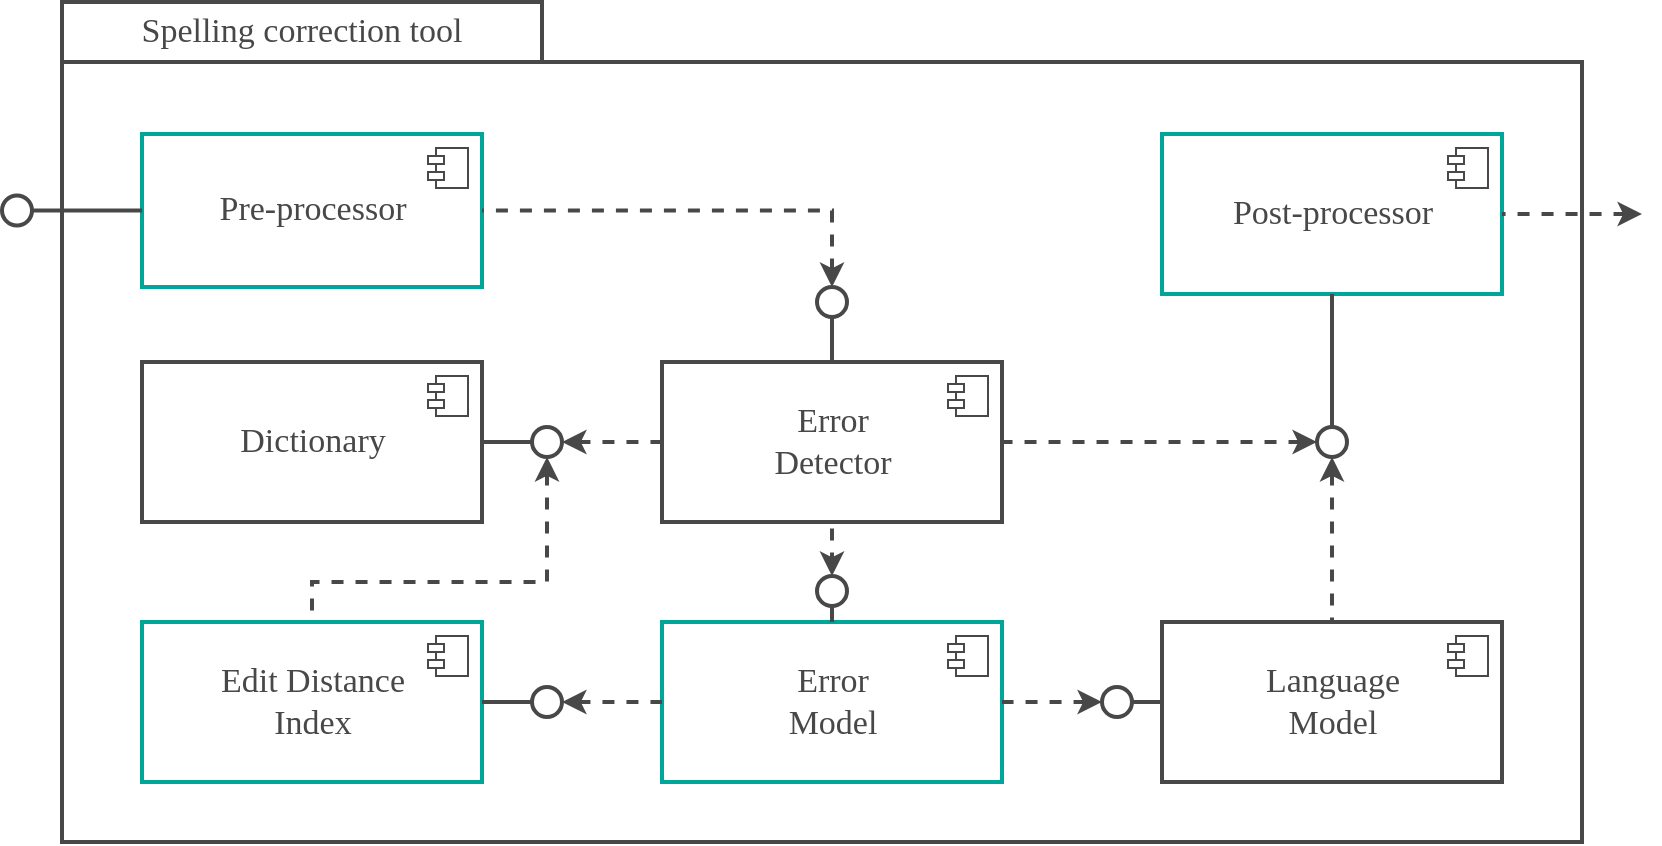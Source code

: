 <mxfile version="16.4.6" type="device"><diagram id="WbD-ZiH9MRF-BvskfDD6" name="Page-1"><mxGraphModel dx="2599" dy="537" grid="1" gridSize="10" guides="1" tooltips="1" connect="1" arrows="1" fold="1" page="1" pageScale="1" pageWidth="827" pageHeight="1169" math="0" shadow="0"><root><mxCell id="0"/><mxCell id="1" parent="0"/><mxCell id="WPqHeAIB-nKl-p0_2O8t-15" value="" style="rounded=0;whiteSpace=wrap;html=1;strokeWidth=2;strokeColor=#484848;" parent="1" vertex="1"><mxGeometry x="-1110" y="510" width="760" height="390" as="geometry"/></mxCell><mxCell id="WPqHeAIB-nKl-p0_2O8t-16" value="&lt;font color=&quot;#484848&quot; face=&quot;montserrat semibold&quot;&gt;&lt;span style=&quot;font-size: 17px&quot;&gt;Post-processor&lt;/span&gt;&lt;/font&gt;" style="html=1;dropTarget=0;strokeWidth=2;strokeColor=#00A699;" parent="1" vertex="1"><mxGeometry x="-560" y="546" width="170" height="80" as="geometry"/></mxCell><mxCell id="WPqHeAIB-nKl-p0_2O8t-17" value="" style="shape=module;jettyWidth=8;jettyHeight=4;strokeColor=#484848;" parent="WPqHeAIB-nKl-p0_2O8t-16" vertex="1"><mxGeometry x="1" width="20" height="20" relative="1" as="geometry"><mxPoint x="-27" y="7" as="offset"/></mxGeometry></mxCell><mxCell id="WPqHeAIB-nKl-p0_2O8t-22" value="&lt;font style=&quot;font-size: 17px&quot;&gt;&lt;span style=&quot;color: rgb(72 , 72 , 72) ; font-family: &amp;#34;montserrat semibold&amp;#34;&quot;&gt;Error&lt;br&gt;&lt;/span&gt;&lt;span style=&quot;color: rgb(72 , 72 , 72) ; font-family: &amp;#34;montserrat semibold&amp;#34;&quot;&gt;Model&lt;/span&gt;&lt;/font&gt;" style="html=1;dropTarget=0;strokeWidth=2;strokeColor=#00A699;" parent="1" vertex="1"><mxGeometry x="-810" y="790" width="170" height="80" as="geometry"/></mxCell><mxCell id="WPqHeAIB-nKl-p0_2O8t-23" value="" style="shape=module;jettyWidth=8;jettyHeight=4;strokeColor=#484848;" parent="WPqHeAIB-nKl-p0_2O8t-22" vertex="1"><mxGeometry x="1" width="20" height="20" relative="1" as="geometry"><mxPoint x="-27" y="7" as="offset"/></mxGeometry></mxCell><mxCell id="WPqHeAIB-nKl-p0_2O8t-37" value="&lt;font color=&quot;#484848&quot; face=&quot;Montserrat Semibold&quot;&gt;&lt;span style=&quot;font-size: 17px&quot;&gt;Spelling correction tool&lt;/span&gt;&lt;/font&gt;" style="rounded=0;whiteSpace=wrap;html=1;strokeColor=#484848;strokeWidth=2;" parent="1" vertex="1"><mxGeometry x="-1110" y="480" width="240" height="30" as="geometry"/></mxCell><mxCell id="WPqHeAIB-nKl-p0_2O8t-39" value="&lt;font color=&quot;#484848&quot; face=&quot;montserrat semibold&quot; style=&quot;font-size: 17px&quot;&gt;Pre-processor&lt;/font&gt;" style="html=1;dropTarget=0;strokeWidth=2;strokeColor=#00A699;" parent="1" vertex="1"><mxGeometry x="-1070" y="546" width="170" height="76.5" as="geometry"/></mxCell><mxCell id="WPqHeAIB-nKl-p0_2O8t-40" value="" style="shape=module;jettyWidth=8;jettyHeight=4;strokeColor=#484848;" parent="WPqHeAIB-nKl-p0_2O8t-39" vertex="1"><mxGeometry x="1" width="20" height="20" relative="1" as="geometry"><mxPoint x="-27" y="7" as="offset"/></mxGeometry></mxCell><mxCell id="WPqHeAIB-nKl-p0_2O8t-43" value="&lt;font color=&quot;#484848&quot; face=&quot;montserrat semibold&quot; style=&quot;font-size: 17px&quot;&gt;Language&lt;br&gt;Model&lt;/font&gt;" style="html=1;dropTarget=0;strokeWidth=2;strokeColor=#484848;" parent="1" vertex="1"><mxGeometry x="-560" y="790" width="170" height="80" as="geometry"/></mxCell><mxCell id="WPqHeAIB-nKl-p0_2O8t-44" value="" style="shape=module;jettyWidth=8;jettyHeight=4;strokeColor=#484848;" parent="WPqHeAIB-nKl-p0_2O8t-43" vertex="1"><mxGeometry x="1" width="20" height="20" relative="1" as="geometry"><mxPoint x="-27" y="7" as="offset"/></mxGeometry></mxCell><mxCell id="WPqHeAIB-nKl-p0_2O8t-62" value="" style="ellipse;whiteSpace=wrap;html=1;aspect=fixed;strokeColor=#484848;strokeWidth=2;" parent="1" vertex="1"><mxGeometry x="-1140" y="576.75" width="15" height="15" as="geometry"/></mxCell><mxCell id="WPqHeAIB-nKl-p0_2O8t-63" style="edgeStyle=orthogonalEdgeStyle;rounded=0;orthogonalLoop=1;jettySize=auto;html=1;startArrow=none;startFill=0;endArrow=none;endFill=0;strokeColor=#484848;strokeWidth=2;exitX=1;exitY=0.5;exitDx=0;exitDy=0;entryX=0;entryY=0.5;entryDx=0;entryDy=0;" parent="1" source="WPqHeAIB-nKl-p0_2O8t-62" target="WPqHeAIB-nKl-p0_2O8t-39" edge="1"><mxGeometry relative="1" as="geometry"><mxPoint x="-1170" y="540" as="sourcePoint"/><mxPoint x="-1350" y="350" as="targetPoint"/><Array as="points"><mxPoint x="-1080" y="584"/><mxPoint x="-1080" y="584"/></Array></mxGeometry></mxCell><mxCell id="WPqHeAIB-nKl-p0_2O8t-65" value="" style="ellipse;whiteSpace=wrap;html=1;aspect=fixed;strokeColor=#484848;strokeWidth=2;" parent="1" vertex="1"><mxGeometry x="-732.5" y="767" width="15" height="15" as="geometry"/></mxCell><mxCell id="WPqHeAIB-nKl-p0_2O8t-66" value="" style="ellipse;whiteSpace=wrap;html=1;aspect=fixed;strokeColor=#484848;strokeWidth=2;" parent="1" vertex="1"><mxGeometry x="-590" y="822.5" width="15" height="15" as="geometry"/></mxCell><mxCell id="WPqHeAIB-nKl-p0_2O8t-67" style="edgeStyle=orthogonalEdgeStyle;rounded=0;orthogonalLoop=1;jettySize=auto;html=1;startArrow=none;startFill=0;endArrow=none;endFill=0;strokeColor=#484848;strokeWidth=2;exitX=0.5;exitY=1;exitDx=0;exitDy=0;entryX=0.5;entryY=0;entryDx=0;entryDy=0;" parent="1" source="WPqHeAIB-nKl-p0_2O8t-65" target="WPqHeAIB-nKl-p0_2O8t-22" edge="1"><mxGeometry relative="1" as="geometry"><mxPoint x="-870" y="599.71" as="sourcePoint"/><mxPoint x="-805" y="599.71" as="targetPoint"/><Array as="points"><mxPoint x="-725" y="790"/><mxPoint x="-725" y="790"/></Array></mxGeometry></mxCell><mxCell id="WPqHeAIB-nKl-p0_2O8t-68" style="edgeStyle=orthogonalEdgeStyle;rounded=0;orthogonalLoop=1;jettySize=auto;html=1;startArrow=none;startFill=0;endArrow=none;endFill=0;strokeColor=#484848;strokeWidth=2;exitX=1;exitY=0.5;exitDx=0;exitDy=0;entryX=0;entryY=0.5;entryDx=0;entryDy=0;" parent="1" source="WPqHeAIB-nKl-p0_2O8t-66" target="WPqHeAIB-nKl-p0_2O8t-43" edge="1"><mxGeometry relative="1" as="geometry"><mxPoint x="-847.5" y="553.5" as="sourcePoint"/><mxPoint x="-847.5" y="610" as="targetPoint"/><Array as="points"><mxPoint x="-575" y="830"/><mxPoint x="-575" y="830"/></Array></mxGeometry></mxCell><mxCell id="WPqHeAIB-nKl-p0_2O8t-69" value="" style="ellipse;whiteSpace=wrap;html=1;aspect=fixed;strokeColor=#484848;strokeWidth=2;" parent="1" vertex="1"><mxGeometry x="-482.5" y="692.5" width="15" height="15" as="geometry"/></mxCell><mxCell id="WPqHeAIB-nKl-p0_2O8t-71" style="edgeStyle=orthogonalEdgeStyle;rounded=0;orthogonalLoop=1;jettySize=auto;html=1;startArrow=none;startFill=0;endArrow=none;endFill=0;strokeColor=#484848;strokeWidth=2;entryX=0.5;entryY=1;entryDx=0;entryDy=0;exitX=0.5;exitY=0;exitDx=0;exitDy=0;" parent="1" source="WPqHeAIB-nKl-p0_2O8t-69" target="WPqHeAIB-nKl-p0_2O8t-16" edge="1"><mxGeometry relative="1" as="geometry"><mxPoint x="-742" y="740" as="sourcePoint"/><mxPoint x="-847.5" y="680" as="targetPoint"/><Array as="points"><mxPoint x="-475" y="670"/><mxPoint x="-475" y="670"/></Array></mxGeometry></mxCell><mxCell id="WPqHeAIB-nKl-p0_2O8t-72" style="edgeStyle=orthogonalEdgeStyle;rounded=0;orthogonalLoop=1;jettySize=auto;html=1;endArrow=none;endFill=0;strokeWidth=2;strokeColor=#484848;dashed=1;startArrow=classic;startFill=1;entryX=1;entryY=0.5;entryDx=0;entryDy=0;exitX=0.5;exitY=0;exitDx=0;exitDy=0;" parent="1" source="sDqQ4_i53VNcSWUXyFaf-4" target="WPqHeAIB-nKl-p0_2O8t-39" edge="1"><mxGeometry relative="1" as="geometry"><mxPoint x="-830" y="470" as="sourcePoint"/><mxPoint x="-797.5" y="469.907" as="targetPoint"/><Array as="points"/></mxGeometry></mxCell><mxCell id="WPqHeAIB-nKl-p0_2O8t-74" style="edgeStyle=orthogonalEdgeStyle;rounded=0;orthogonalLoop=1;jettySize=auto;html=1;endArrow=none;endFill=0;strokeWidth=2;strokeColor=#484848;dashed=1;startArrow=classic;startFill=1;entryX=0.5;entryY=0;entryDx=0;entryDy=0;exitX=0.5;exitY=1;exitDx=0;exitDy=0;" parent="1" source="WPqHeAIB-nKl-p0_2O8t-69" target="WPqHeAIB-nKl-p0_2O8t-43" edge="1"><mxGeometry relative="1" as="geometry"><mxPoint x="-525" y="574.75" as="sourcePoint"/><mxPoint x="-560" y="573" as="targetPoint"/><Array as="points"><mxPoint x="-475" y="720"/><mxPoint x="-475" y="720"/></Array></mxGeometry></mxCell><mxCell id="WPqHeAIB-nKl-p0_2O8t-75" style="edgeStyle=orthogonalEdgeStyle;rounded=0;orthogonalLoop=1;jettySize=auto;html=1;endArrow=none;endFill=0;strokeWidth=2;strokeColor=#484848;dashed=1;startArrow=classic;startFill=1;entryX=1;entryY=0.5;entryDx=0;entryDy=0;" parent="1" target="WPqHeAIB-nKl-p0_2O8t-16" edge="1"><mxGeometry relative="1" as="geometry"><mxPoint x="-320" y="586" as="sourcePoint"/><mxPoint x="-550" y="596" as="targetPoint"/><Array as="points"><mxPoint x="-360" y="586"/><mxPoint x="-360" y="586"/></Array></mxGeometry></mxCell><mxCell id="sDqQ4_i53VNcSWUXyFaf-3" style="edgeStyle=orthogonalEdgeStyle;rounded=0;orthogonalLoop=1;jettySize=auto;html=1;startArrow=none;startFill=0;endArrow=none;endFill=0;strokeColor=#484848;strokeWidth=2;exitX=0.5;exitY=1;exitDx=0;exitDy=0;entryX=0.5;entryY=0;entryDx=0;entryDy=0;" parent="1" source="sDqQ4_i53VNcSWUXyFaf-4" target="sDqQ4_i53VNcSWUXyFaf-1" edge="1"><mxGeometry relative="1" as="geometry"><mxPoint x="-975" y="685" as="sourcePoint"/><mxPoint x="-980" y="820" as="targetPoint"/><Array as="points"><mxPoint x="-725" y="680"/><mxPoint x="-725" y="680"/></Array></mxGeometry></mxCell><mxCell id="sDqQ4_i53VNcSWUXyFaf-4" value="" style="ellipse;whiteSpace=wrap;html=1;aspect=fixed;strokeColor=#484848;strokeWidth=2;" parent="1" vertex="1"><mxGeometry x="-732.5" y="622.5" width="15" height="15" as="geometry"/></mxCell><mxCell id="sDqQ4_i53VNcSWUXyFaf-1" value="&lt;font style=&quot;font-size: 17px&quot;&gt;&lt;span style=&quot;color: rgb(72 , 72 , 72) ; font-family: &amp;#34;montserrat semibold&amp;#34;&quot;&gt;Error&lt;br&gt;&lt;/span&gt;&lt;font color=&quot;#484848&quot; face=&quot;montserrat semibold&quot;&gt;Detector&lt;/font&gt;&lt;br&gt;&lt;/font&gt;" style="html=1;dropTarget=0;strokeWidth=2;strokeColor=#484848;" parent="1" vertex="1"><mxGeometry x="-810" y="660" width="170" height="80" as="geometry"/></mxCell><mxCell id="sDqQ4_i53VNcSWUXyFaf-2" value="" style="shape=module;jettyWidth=8;jettyHeight=4;strokeColor=#484848;" parent="sDqQ4_i53VNcSWUXyFaf-1" vertex="1"><mxGeometry x="1" width="20" height="20" relative="1" as="geometry"><mxPoint x="-27" y="7" as="offset"/></mxGeometry></mxCell><mxCell id="sDqQ4_i53VNcSWUXyFaf-5" value="" style="edgeStyle=orthogonalEdgeStyle;rounded=0;orthogonalLoop=1;jettySize=auto;html=1;endArrow=none;endFill=0;strokeWidth=2;strokeColor=#484848;dashed=1;startArrow=classic;startFill=1;entryX=1;entryY=0.5;entryDx=0;entryDy=0;exitX=0;exitY=0.5;exitDx=0;exitDy=0;" parent="1" source="WPqHeAIB-nKl-p0_2O8t-66" target="WPqHeAIB-nKl-p0_2O8t-22" edge="1"><mxGeometry relative="1" as="geometry"><mxPoint x="-772.5" y="543.5" as="sourcePoint"/><mxPoint x="-947.5" y="760" as="targetPoint"/><Array as="points"><mxPoint x="-630" y="830"/><mxPoint x="-630" y="830"/></Array></mxGeometry></mxCell><mxCell id="sDqQ4_i53VNcSWUXyFaf-7" style="edgeStyle=orthogonalEdgeStyle;rounded=0;orthogonalLoop=1;jettySize=auto;html=1;endArrow=none;endFill=0;strokeWidth=2;strokeColor=#484848;dashed=1;startArrow=classic;startFill=1;entryX=0.5;entryY=1;entryDx=0;entryDy=0;exitX=0.5;exitY=0;exitDx=0;exitDy=0;" parent="1" source="WPqHeAIB-nKl-p0_2O8t-65" target="sDqQ4_i53VNcSWUXyFaf-1" edge="1"><mxGeometry relative="1" as="geometry"><mxPoint x="-975" y="640.0" as="sourcePoint"/><mxPoint x="-975" y="602.5" as="targetPoint"/><Array as="points"><mxPoint x="-725" y="760"/><mxPoint x="-725" y="760"/></Array></mxGeometry></mxCell><mxCell id="vL3eTQ4pp4WK1Fbb5k3O-1" value="&lt;font color=&quot;#484848&quot; face=&quot;montserrat semibold&quot;&gt;&lt;span style=&quot;font-size: 17px&quot;&gt;Dictionary&lt;/span&gt;&lt;/font&gt;" style="html=1;dropTarget=0;strokeWidth=2;strokeColor=#484848;" parent="1" vertex="1"><mxGeometry x="-1070" y="660" width="170" height="80" as="geometry"/></mxCell><mxCell id="vL3eTQ4pp4WK1Fbb5k3O-2" value="" style="shape=module;jettyWidth=8;jettyHeight=4;strokeColor=#484848;" parent="vL3eTQ4pp4WK1Fbb5k3O-1" vertex="1"><mxGeometry x="1" width="20" height="20" relative="1" as="geometry"><mxPoint x="-27" y="7" as="offset"/></mxGeometry></mxCell><mxCell id="vL3eTQ4pp4WK1Fbb5k3O-3" value="&lt;font color=&quot;#484848&quot; face=&quot;montserrat semibold&quot;&gt;&lt;span style=&quot;font-size: 17px&quot;&gt;Edit Distance &lt;br&gt;Index&lt;br&gt;&lt;/span&gt;&lt;/font&gt;" style="html=1;dropTarget=0;strokeWidth=2;strokeColor=#00A699;" parent="1" vertex="1"><mxGeometry x="-1070" y="790" width="170" height="80" as="geometry"/></mxCell><mxCell id="vL3eTQ4pp4WK1Fbb5k3O-4" value="" style="shape=module;jettyWidth=8;jettyHeight=4;strokeColor=#484848;" parent="vL3eTQ4pp4WK1Fbb5k3O-3" vertex="1"><mxGeometry x="1" width="20" height="20" relative="1" as="geometry"><mxPoint x="-27" y="7" as="offset"/></mxGeometry></mxCell><mxCell id="vL3eTQ4pp4WK1Fbb5k3O-7" value="" style="ellipse;whiteSpace=wrap;html=1;aspect=fixed;strokeColor=#484848;strokeWidth=2;" parent="1" vertex="1"><mxGeometry x="-875" y="692.5" width="15" height="15" as="geometry"/></mxCell><mxCell id="vL3eTQ4pp4WK1Fbb5k3O-8" style="edgeStyle=orthogonalEdgeStyle;rounded=0;orthogonalLoop=1;jettySize=auto;html=1;startArrow=none;startFill=0;endArrow=none;endFill=0;strokeColor=#484848;strokeWidth=2;entryX=1;entryY=0.5;entryDx=0;entryDy=0;exitX=0;exitY=0.5;exitDx=0;exitDy=0;" parent="1" source="vL3eTQ4pp4WK1Fbb5k3O-7" target="vL3eTQ4pp4WK1Fbb5k3O-1" edge="1"><mxGeometry relative="1" as="geometry"><mxPoint x="-732" y="702.5" as="sourcePoint"/><mxPoint x="-455" y="620.0" as="targetPoint"/><Array as="points"/></mxGeometry></mxCell><mxCell id="vL3eTQ4pp4WK1Fbb5k3O-10" style="edgeStyle=orthogonalEdgeStyle;rounded=0;orthogonalLoop=1;jettySize=auto;html=1;endArrow=none;endFill=0;strokeWidth=2;strokeColor=#484848;dashed=1;startArrow=classic;startFill=1;entryX=0;entryY=0.5;entryDx=0;entryDy=0;exitX=1;exitY=0.5;exitDx=0;exitDy=0;" parent="1" source="vL3eTQ4pp4WK1Fbb5k3O-7" target="sDqQ4_i53VNcSWUXyFaf-1" edge="1"><mxGeometry relative="1" as="geometry"><mxPoint x="-739.5" y="710" as="sourcePoint"/><mxPoint x="-890" y="710" as="targetPoint"/><Array as="points"><mxPoint x="-820" y="700"/><mxPoint x="-820" y="700"/></Array></mxGeometry></mxCell><mxCell id="vL3eTQ4pp4WK1Fbb5k3O-11" value="" style="ellipse;whiteSpace=wrap;html=1;aspect=fixed;strokeColor=#484848;strokeWidth=2;" parent="1" vertex="1"><mxGeometry x="-875" y="822.5" width="15" height="15" as="geometry"/></mxCell><mxCell id="vL3eTQ4pp4WK1Fbb5k3O-12" style="edgeStyle=orthogonalEdgeStyle;rounded=0;orthogonalLoop=1;jettySize=auto;html=1;startArrow=none;startFill=0;endArrow=none;endFill=0;strokeColor=#484848;strokeWidth=2;entryX=0;entryY=0.5;entryDx=0;entryDy=0;exitX=1;exitY=0.5;exitDx=0;exitDy=0;" parent="1" source="vL3eTQ4pp4WK1Fbb5k3O-3" target="vL3eTQ4pp4WK1Fbb5k3O-11" edge="1"><mxGeometry relative="1" as="geometry"><mxPoint x="-765" y="640" as="sourcePoint"/><mxPoint x="-765" y="610" as="targetPoint"/><Array as="points"><mxPoint x="-880" y="830"/><mxPoint x="-880" y="830"/></Array></mxGeometry></mxCell><mxCell id="vL3eTQ4pp4WK1Fbb5k3O-13" value="" style="edgeStyle=orthogonalEdgeStyle;rounded=0;orthogonalLoop=1;jettySize=auto;html=1;endArrow=none;endFill=0;strokeWidth=2;strokeColor=#484848;dashed=1;startArrow=classic;startFill=1;entryX=0;entryY=0.5;entryDx=0;entryDy=0;exitX=1;exitY=0.5;exitDx=0;exitDy=0;" parent="1" source="vL3eTQ4pp4WK1Fbb5k3O-11" target="WPqHeAIB-nKl-p0_2O8t-22" edge="1"><mxGeometry relative="1" as="geometry"><mxPoint x="-739.5" y="840" as="sourcePoint"/><mxPoint x="-890" y="840" as="targetPoint"/><Array as="points"><mxPoint x="-850" y="830"/><mxPoint x="-850" y="830"/></Array></mxGeometry></mxCell><mxCell id="vL3eTQ4pp4WK1Fbb5k3O-15" style="edgeStyle=orthogonalEdgeStyle;rounded=0;orthogonalLoop=1;jettySize=auto;html=1;endArrow=none;endFill=0;strokeWidth=2;strokeColor=#484848;dashed=1;startArrow=classic;startFill=1;entryX=1;entryY=0.5;entryDx=0;entryDy=0;exitX=0;exitY=0.5;exitDx=0;exitDy=0;" parent="1" source="WPqHeAIB-nKl-p0_2O8t-69" target="sDqQ4_i53VNcSWUXyFaf-1" edge="1"><mxGeometry relative="1" as="geometry"><mxPoint x="-455.0" y="717.5" as="sourcePoint"/><mxPoint x="-455.0" y="820" as="targetPoint"/><Array as="points"/></mxGeometry></mxCell><mxCell id="vL3eTQ4pp4WK1Fbb5k3O-17" value="" style="edgeStyle=orthogonalEdgeStyle;rounded=0;orthogonalLoop=1;jettySize=auto;html=1;endArrow=none;endFill=0;strokeWidth=2;strokeColor=#484848;dashed=1;startArrow=classic;startFill=1;entryX=0.5;entryY=0;entryDx=0;entryDy=0;exitX=0.5;exitY=1;exitDx=0;exitDy=0;" parent="1" source="vL3eTQ4pp4WK1Fbb5k3O-7" target="vL3eTQ4pp4WK1Fbb5k3O-3" edge="1"><mxGeometry relative="1" as="geometry"><mxPoint x="-850" y="860" as="sourcePoint"/><mxPoint x="-800" y="860" as="targetPoint"/><Array as="points"><mxPoint x="-868" y="770"/><mxPoint x="-985" y="770"/></Array></mxGeometry></mxCell></root></mxGraphModel></diagram></mxfile>